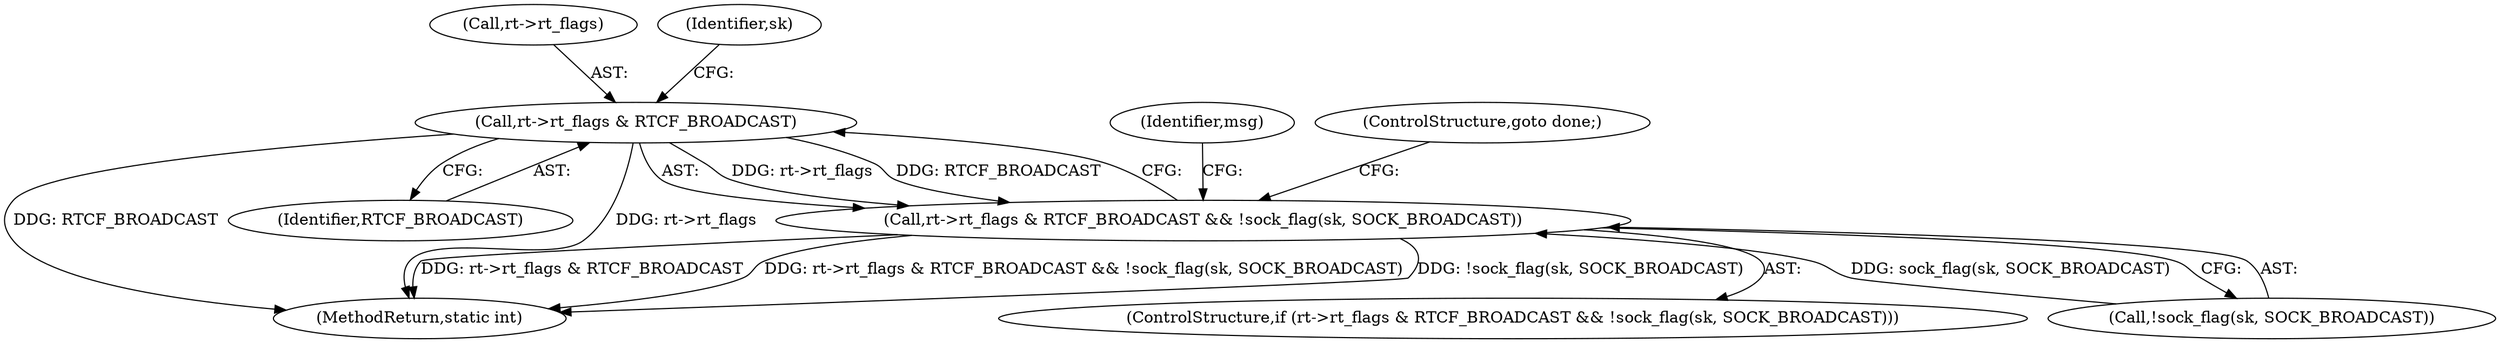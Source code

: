 digraph "0_linux_f6d8bd051c391c1c0458a30b2a7abcd939329259_27@pointer" {
"1000432" [label="(Call,rt->rt_flags & RTCF_BROADCAST)"];
"1000431" [label="(Call,rt->rt_flags & RTCF_BROADCAST && !sock_flag(sk, SOCK_BROADCAST))"];
"1000433" [label="(Call,rt->rt_flags)"];
"1000445" [label="(Identifier,msg)"];
"1000441" [label="(ControlStructure,goto done;)"];
"1000437" [label="(Call,!sock_flag(sk, SOCK_BROADCAST))"];
"1000439" [label="(Identifier,sk)"];
"1000436" [label="(Identifier,RTCF_BROADCAST)"];
"1000570" [label="(MethodReturn,static int)"];
"1000430" [label="(ControlStructure,if (rt->rt_flags & RTCF_BROADCAST && !sock_flag(sk, SOCK_BROADCAST)))"];
"1000431" [label="(Call,rt->rt_flags & RTCF_BROADCAST && !sock_flag(sk, SOCK_BROADCAST))"];
"1000432" [label="(Call,rt->rt_flags & RTCF_BROADCAST)"];
"1000432" -> "1000431"  [label="AST: "];
"1000432" -> "1000436"  [label="CFG: "];
"1000433" -> "1000432"  [label="AST: "];
"1000436" -> "1000432"  [label="AST: "];
"1000439" -> "1000432"  [label="CFG: "];
"1000431" -> "1000432"  [label="CFG: "];
"1000432" -> "1000570"  [label="DDG: RTCF_BROADCAST"];
"1000432" -> "1000570"  [label="DDG: rt->rt_flags"];
"1000432" -> "1000431"  [label="DDG: rt->rt_flags"];
"1000432" -> "1000431"  [label="DDG: RTCF_BROADCAST"];
"1000431" -> "1000430"  [label="AST: "];
"1000431" -> "1000437"  [label="CFG: "];
"1000437" -> "1000431"  [label="AST: "];
"1000441" -> "1000431"  [label="CFG: "];
"1000445" -> "1000431"  [label="CFG: "];
"1000431" -> "1000570"  [label="DDG: !sock_flag(sk, SOCK_BROADCAST)"];
"1000431" -> "1000570"  [label="DDG: rt->rt_flags & RTCF_BROADCAST"];
"1000431" -> "1000570"  [label="DDG: rt->rt_flags & RTCF_BROADCAST && !sock_flag(sk, SOCK_BROADCAST)"];
"1000437" -> "1000431"  [label="DDG: sock_flag(sk, SOCK_BROADCAST)"];
}
